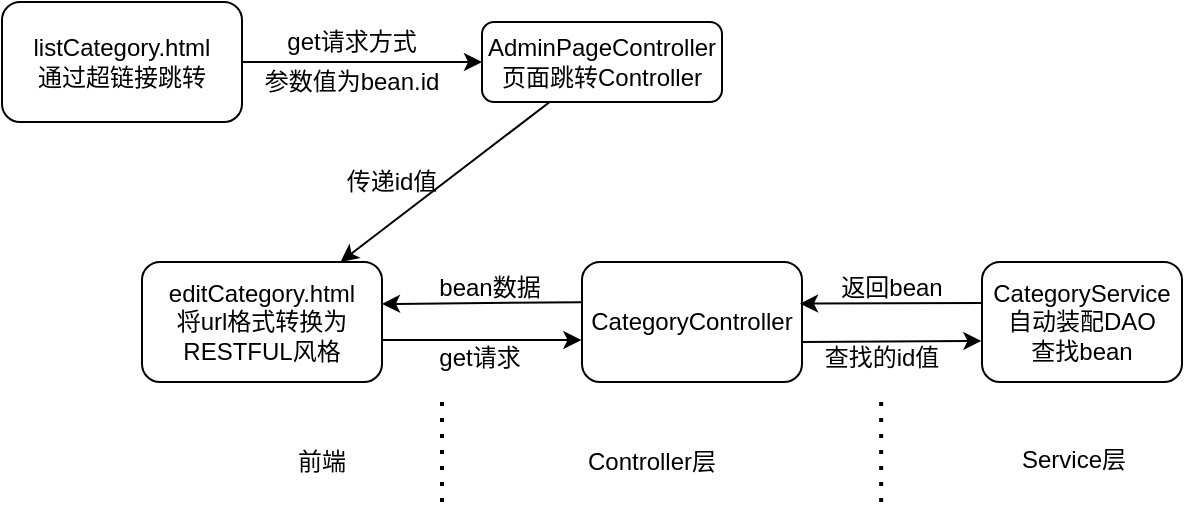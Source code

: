 <mxfile version="14.3.1" type="github">
  <diagram id="C5RBs43oDa-KdzZeNtuy" name="Page-1">
    <mxGraphModel dx="865" dy="457" grid="1" gridSize="10" guides="1" tooltips="1" connect="1" arrows="1" fold="1" page="1" pageScale="1" pageWidth="827" pageHeight="1169" math="0" shadow="0">
      <root>
        <mxCell id="WIyWlLk6GJQsqaUBKTNV-0" />
        <mxCell id="WIyWlLk6GJQsqaUBKTNV-1" parent="WIyWlLk6GJQsqaUBKTNV-0" />
        <mxCell id="m9p7119k4fNxuIrQhvH6-0" value="listCategory.html&lt;br&gt;通过超链接跳转" style="rounded=1;whiteSpace=wrap;html=1;" vertex="1" parent="WIyWlLk6GJQsqaUBKTNV-1">
          <mxGeometry x="70" y="110" width="120" height="60" as="geometry" />
        </mxCell>
        <mxCell id="m9p7119k4fNxuIrQhvH6-1" value="AdminPageController&lt;br&gt;页面跳转Controller" style="rounded=1;whiteSpace=wrap;html=1;" vertex="1" parent="WIyWlLk6GJQsqaUBKTNV-1">
          <mxGeometry x="310" y="120" width="120" height="40" as="geometry" />
        </mxCell>
        <mxCell id="m9p7119k4fNxuIrQhvH6-2" value="" style="endArrow=classic;html=1;entryX=0;entryY=0.5;entryDx=0;entryDy=0;" edge="1" parent="WIyWlLk6GJQsqaUBKTNV-1" target="m9p7119k4fNxuIrQhvH6-1">
          <mxGeometry width="50" height="50" relative="1" as="geometry">
            <mxPoint x="190" y="140" as="sourcePoint" />
            <mxPoint x="240" y="90" as="targetPoint" />
          </mxGeometry>
        </mxCell>
        <mxCell id="m9p7119k4fNxuIrQhvH6-3" value="get请求方式" style="text;html=1;strokeColor=none;fillColor=none;align=center;verticalAlign=middle;whiteSpace=wrap;rounded=0;" vertex="1" parent="WIyWlLk6GJQsqaUBKTNV-1">
          <mxGeometry x="210" y="120" width="70" height="20" as="geometry" />
        </mxCell>
        <mxCell id="m9p7119k4fNxuIrQhvH6-4" value="参数值为bean.id" style="text;html=1;strokeColor=none;fillColor=none;align=center;verticalAlign=middle;whiteSpace=wrap;rounded=0;" vertex="1" parent="WIyWlLk6GJQsqaUBKTNV-1">
          <mxGeometry x="200" y="140" width="90" height="20" as="geometry" />
        </mxCell>
        <mxCell id="m9p7119k4fNxuIrQhvH6-5" value="editCategory.html&lt;br&gt;将url格式转换为&lt;br&gt;RESTFUL风格" style="rounded=1;whiteSpace=wrap;html=1;" vertex="1" parent="WIyWlLk6GJQsqaUBKTNV-1">
          <mxGeometry x="140" y="240" width="120" height="60" as="geometry" />
        </mxCell>
        <mxCell id="m9p7119k4fNxuIrQhvH6-6" value="" style="endArrow=classic;html=1;" edge="1" parent="WIyWlLk6GJQsqaUBKTNV-1" source="m9p7119k4fNxuIrQhvH6-1" target="m9p7119k4fNxuIrQhvH6-5">
          <mxGeometry width="50" height="50" relative="1" as="geometry">
            <mxPoint x="300" y="260" as="sourcePoint" />
            <mxPoint x="350" y="210" as="targetPoint" />
          </mxGeometry>
        </mxCell>
        <mxCell id="m9p7119k4fNxuIrQhvH6-7" value="传递id值" style="text;html=1;strokeColor=none;fillColor=none;align=center;verticalAlign=middle;whiteSpace=wrap;rounded=0;" vertex="1" parent="WIyWlLk6GJQsqaUBKTNV-1">
          <mxGeometry x="240" y="190" width="50" height="20" as="geometry" />
        </mxCell>
        <mxCell id="m9p7119k4fNxuIrQhvH6-8" value="CategoryController" style="rounded=1;whiteSpace=wrap;html=1;" vertex="1" parent="WIyWlLk6GJQsqaUBKTNV-1">
          <mxGeometry x="360" y="240" width="110" height="60" as="geometry" />
        </mxCell>
        <mxCell id="m9p7119k4fNxuIrQhvH6-9" value="CategoryService&lt;br&gt;自动装配DAO&lt;br&gt;查找bean" style="rounded=1;whiteSpace=wrap;html=1;" vertex="1" parent="WIyWlLk6GJQsqaUBKTNV-1">
          <mxGeometry x="560" y="240" width="100" height="60" as="geometry" />
        </mxCell>
        <mxCell id="m9p7119k4fNxuIrQhvH6-10" value="" style="endArrow=classic;html=1;entryX=-0.003;entryY=0.658;entryDx=0;entryDy=0;entryPerimeter=0;" edge="1" parent="WIyWlLk6GJQsqaUBKTNV-1" target="m9p7119k4fNxuIrQhvH6-9">
          <mxGeometry width="50" height="50" relative="1" as="geometry">
            <mxPoint x="470" y="280" as="sourcePoint" />
            <mxPoint x="520" y="278" as="targetPoint" />
          </mxGeometry>
        </mxCell>
        <mxCell id="m9p7119k4fNxuIrQhvH6-11" value="" style="endArrow=classic;html=1;entryX=0.991;entryY=0.347;entryDx=0;entryDy=0;entryPerimeter=0;" edge="1" parent="WIyWlLk6GJQsqaUBKTNV-1" target="m9p7119k4fNxuIrQhvH6-8">
          <mxGeometry width="50" height="50" relative="1" as="geometry">
            <mxPoint x="560" y="260.52" as="sourcePoint" />
            <mxPoint x="649.7" y="260" as="targetPoint" />
          </mxGeometry>
        </mxCell>
        <mxCell id="m9p7119k4fNxuIrQhvH6-12" value="" style="endArrow=classic;html=1;entryX=-0.003;entryY=0.658;entryDx=0;entryDy=0;entryPerimeter=0;" edge="1" parent="WIyWlLk6GJQsqaUBKTNV-1">
          <mxGeometry width="50" height="50" relative="1" as="geometry">
            <mxPoint x="260" y="279" as="sourcePoint" />
            <mxPoint x="359.7" y="279.06" as="targetPoint" />
          </mxGeometry>
        </mxCell>
        <mxCell id="m9p7119k4fNxuIrQhvH6-13" value="" style="endArrow=classic;html=1;" edge="1" parent="WIyWlLk6GJQsqaUBKTNV-1">
          <mxGeometry width="50" height="50" relative="1" as="geometry">
            <mxPoint x="360" y="260.1" as="sourcePoint" />
            <mxPoint x="260" y="261" as="targetPoint" />
          </mxGeometry>
        </mxCell>
        <mxCell id="m9p7119k4fNxuIrQhvH6-14" value="get请求" style="text;html=1;strokeColor=none;fillColor=none;align=center;verticalAlign=middle;whiteSpace=wrap;rounded=0;" vertex="1" parent="WIyWlLk6GJQsqaUBKTNV-1">
          <mxGeometry x="264" y="278" width="90" height="20" as="geometry" />
        </mxCell>
        <mxCell id="m9p7119k4fNxuIrQhvH6-15" value="查找的id值" style="text;html=1;strokeColor=none;fillColor=none;align=center;verticalAlign=middle;whiteSpace=wrap;rounded=0;" vertex="1" parent="WIyWlLk6GJQsqaUBKTNV-1">
          <mxGeometry x="480" y="278" width="60" height="20" as="geometry" />
        </mxCell>
        <mxCell id="m9p7119k4fNxuIrQhvH6-16" value="返回bean" style="text;html=1;strokeColor=none;fillColor=none;align=center;verticalAlign=middle;whiteSpace=wrap;rounded=0;" vertex="1" parent="WIyWlLk6GJQsqaUBKTNV-1">
          <mxGeometry x="480" y="243" width="70" height="20" as="geometry" />
        </mxCell>
        <mxCell id="m9p7119k4fNxuIrQhvH6-17" value="bean数据" style="text;html=1;strokeColor=none;fillColor=none;align=center;verticalAlign=middle;whiteSpace=wrap;rounded=0;" vertex="1" parent="WIyWlLk6GJQsqaUBKTNV-1">
          <mxGeometry x="279" y="243" width="70" height="20" as="geometry" />
        </mxCell>
        <mxCell id="m9p7119k4fNxuIrQhvH6-18" value="" style="endArrow=none;dashed=1;html=1;dashPattern=1 3;strokeWidth=2;" edge="1" parent="WIyWlLk6GJQsqaUBKTNV-1">
          <mxGeometry width="50" height="50" relative="1" as="geometry">
            <mxPoint x="290" y="360" as="sourcePoint" />
            <mxPoint x="290" y="310" as="targetPoint" />
          </mxGeometry>
        </mxCell>
        <mxCell id="m9p7119k4fNxuIrQhvH6-19" value="" style="endArrow=none;dashed=1;html=1;dashPattern=1 3;strokeWidth=2;" edge="1" parent="WIyWlLk6GJQsqaUBKTNV-1">
          <mxGeometry width="50" height="50" relative="1" as="geometry">
            <mxPoint x="509.58" y="360" as="sourcePoint" />
            <mxPoint x="509.58" y="310" as="targetPoint" />
          </mxGeometry>
        </mxCell>
        <mxCell id="m9p7119k4fNxuIrQhvH6-20" value="前端" style="text;html=1;strokeColor=none;fillColor=none;align=center;verticalAlign=middle;whiteSpace=wrap;rounded=0;" vertex="1" parent="WIyWlLk6GJQsqaUBKTNV-1">
          <mxGeometry x="210" y="330" width="40" height="20" as="geometry" />
        </mxCell>
        <mxCell id="m9p7119k4fNxuIrQhvH6-21" value="Controller层" style="text;html=1;strokeColor=none;fillColor=none;align=center;verticalAlign=middle;whiteSpace=wrap;rounded=0;" vertex="1" parent="WIyWlLk6GJQsqaUBKTNV-1">
          <mxGeometry x="360" y="330" width="70" height="20" as="geometry" />
        </mxCell>
        <mxCell id="m9p7119k4fNxuIrQhvH6-22" value="Service层" style="text;html=1;strokeColor=none;fillColor=none;align=center;verticalAlign=middle;whiteSpace=wrap;rounded=0;" vertex="1" parent="WIyWlLk6GJQsqaUBKTNV-1">
          <mxGeometry x="571" y="329" width="70" height="20" as="geometry" />
        </mxCell>
      </root>
    </mxGraphModel>
  </diagram>
</mxfile>
